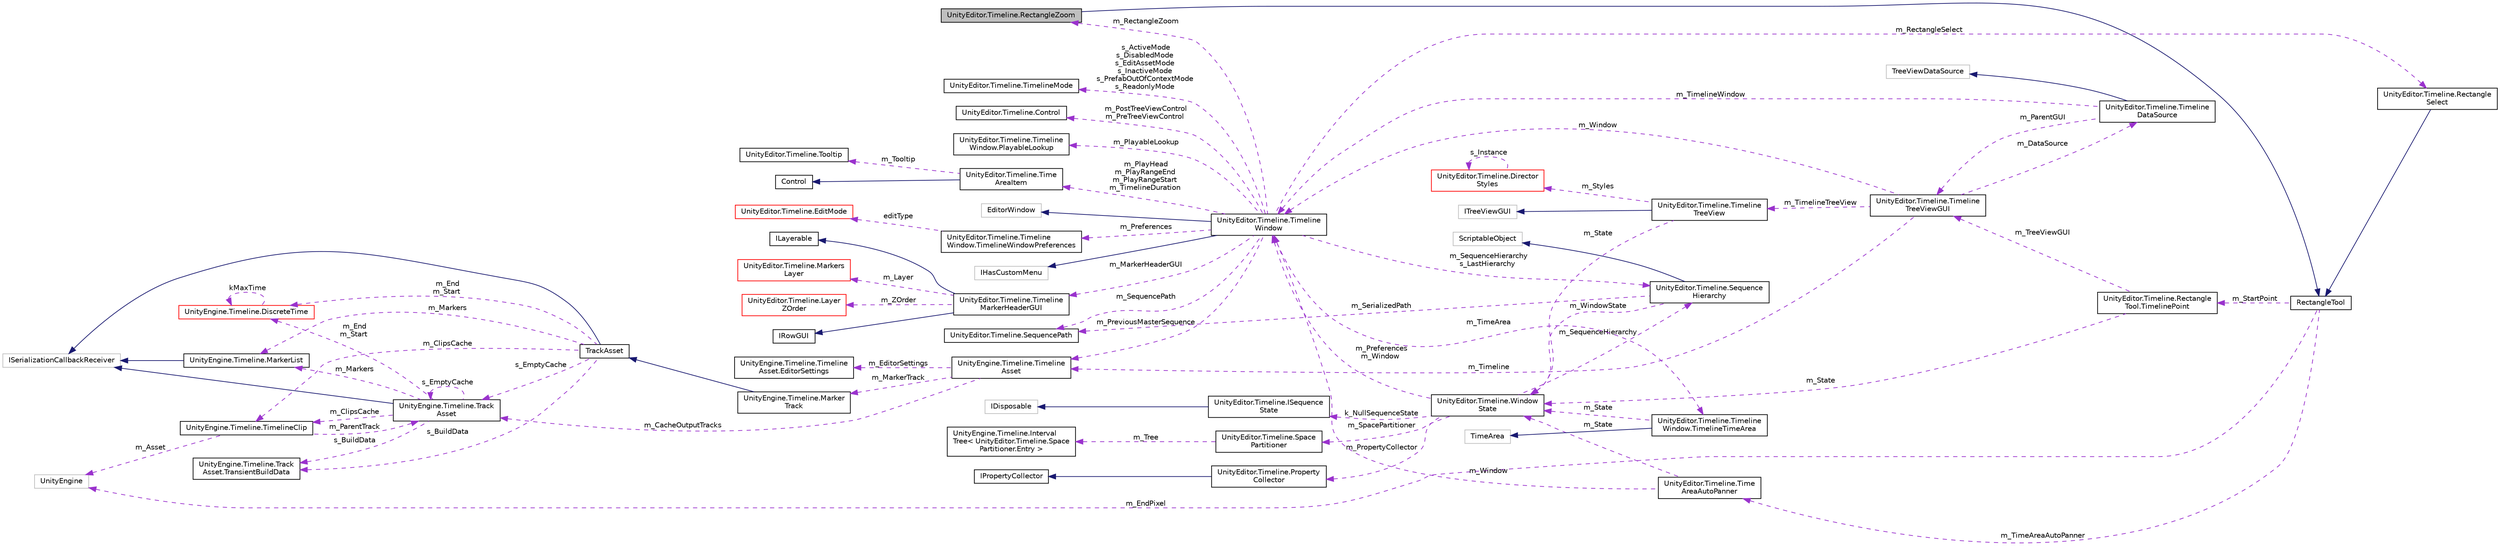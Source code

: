 digraph "UnityEditor.Timeline.RectangleZoom"
{
 // LATEX_PDF_SIZE
  edge [fontname="Helvetica",fontsize="10",labelfontname="Helvetica",labelfontsize="10"];
  node [fontname="Helvetica",fontsize="10",shape=record];
  rankdir="LR";
  Node1 [label="UnityEditor.Timeline.RectangleZoom",height=0.2,width=0.4,color="black", fillcolor="grey75", style="filled", fontcolor="black",tooltip=" "];
  Node2 -> Node1 [dir="back",color="midnightblue",fontsize="10",style="solid",fontname="Helvetica"];
  Node2 [label="RectangleTool",height=0.2,width=0.4,color="black", fillcolor="white", style="filled",URL="$class_unity_editor_1_1_timeline_1_1_rectangle_tool.html",tooltip=" "];
  Node3 -> Node2 [dir="back",color="darkorchid3",fontsize="10",style="dashed",label=" m_StartPoint" ,fontname="Helvetica"];
  Node3 [label="UnityEditor.Timeline.Rectangle\lTool.TimelinePoint",height=0.2,width=0.4,color="black", fillcolor="white", style="filled",URL="$struct_unity_editor_1_1_timeline_1_1_rectangle_tool_1_1_timeline_point.html",tooltip=" "];
  Node4 -> Node3 [dir="back",color="darkorchid3",fontsize="10",style="dashed",label=" m_TreeViewGUI" ,fontname="Helvetica"];
  Node4 [label="UnityEditor.Timeline.Timeline\lTreeViewGUI",height=0.2,width=0.4,color="black", fillcolor="white", style="filled",URL="$class_unity_editor_1_1_timeline_1_1_timeline_tree_view_g_u_i.html",tooltip=" "];
  Node5 -> Node4 [dir="back",color="darkorchid3",fontsize="10",style="dashed",label=" m_Timeline" ,fontname="Helvetica"];
  Node5 [label="UnityEngine.Timeline.Timeline\lAsset",height=0.2,width=0.4,color="black", fillcolor="white", style="filled",URL="$class_unity_engine_1_1_timeline_1_1_timeline_asset.html",tooltip="A PlayableAsset that represents a timeline."];
  Node6 -> Node5 [dir="back",color="darkorchid3",fontsize="10",style="dashed",label=" m_EditorSettings" ,fontname="Helvetica"];
  Node6 [label="UnityEngine.Timeline.Timeline\lAsset.EditorSettings",height=0.2,width=0.4,color="black", fillcolor="white", style="filled",URL="$class_unity_engine_1_1_timeline_1_1_timeline_asset_1_1_editor_settings.html",tooltip="Properties of the timeline that are used by the editor"];
  Node7 -> Node5 [dir="back",color="darkorchid3",fontsize="10",style="dashed",label=" m_CacheOutputTracks" ,fontname="Helvetica"];
  Node7 [label="UnityEngine.Timeline.Track\lAsset",height=0.2,width=0.4,color="black", fillcolor="white", style="filled",URL="$class_unity_engine_1_1_timeline_1_1_track_asset.html",tooltip="A PlayableAsset representing a track inside a timeline."];
  Node8 -> Node7 [dir="back",color="midnightblue",fontsize="10",style="solid",fontname="Helvetica"];
  Node8 [label="ISerializationCallbackReceiver",height=0.2,width=0.4,color="grey75", fillcolor="white", style="filled",tooltip=" "];
  Node9 -> Node7 [dir="back",color="darkorchid3",fontsize="10",style="dashed",label=" m_Markers" ,fontname="Helvetica"];
  Node9 [label="UnityEngine.Timeline.MarkerList",height=0.2,width=0.4,color="black", fillcolor="white", style="filled",URL="$struct_unity_engine_1_1_timeline_1_1_marker_list.html",tooltip=" "];
  Node8 -> Node9 [dir="back",color="midnightblue",fontsize="10",style="solid",fontname="Helvetica"];
  Node10 -> Node7 [dir="back",color="darkorchid3",fontsize="10",style="dashed",label=" m_End\nm_Start" ,fontname="Helvetica"];
  Node10 [label="UnityEngine.Timeline.DiscreteTime",height=0.2,width=0.4,color="red", fillcolor="white", style="filled",URL="$struct_unity_engine_1_1_timeline_1_1_discrete_time.html",tooltip=" "];
  Node10 -> Node10 [dir="back",color="darkorchid3",fontsize="10",style="dashed",label=" kMaxTime" ,fontname="Helvetica"];
  Node12 -> Node7 [dir="back",color="darkorchid3",fontsize="10",style="dashed",label=" m_ClipsCache" ,fontname="Helvetica"];
  Node12 [label="UnityEngine.Timeline.TimelineClip",height=0.2,width=0.4,color="black", fillcolor="white", style="filled",URL="$class_unity_engine_1_1_timeline_1_1_timeline_clip.html",tooltip="Represents a clip on the timeline."];
  Node13 -> Node12 [dir="back",color="darkorchid3",fontsize="10",style="dashed",label=" m_Asset" ,fontname="Helvetica"];
  Node13 [label="UnityEngine",height=0.2,width=0.4,color="grey75", fillcolor="white", style="filled",tooltip=" "];
  Node7 -> Node12 [dir="back",color="darkorchid3",fontsize="10",style="dashed",label=" m_ParentTrack" ,fontname="Helvetica"];
  Node7 -> Node7 [dir="back",color="darkorchid3",fontsize="10",style="dashed",label=" s_EmptyCache" ,fontname="Helvetica"];
  Node14 -> Node7 [dir="back",color="darkorchid3",fontsize="10",style="dashed",label=" s_BuildData" ,fontname="Helvetica"];
  Node14 [label="UnityEngine.Timeline.Track\lAsset.TransientBuildData",height=0.2,width=0.4,color="black", fillcolor="white", style="filled",URL="$struct_unity_engine_1_1_timeline_1_1_track_asset_1_1_transient_build_data.html",tooltip=" "];
  Node15 -> Node5 [dir="back",color="darkorchid3",fontsize="10",style="dashed",label=" m_MarkerTrack" ,fontname="Helvetica"];
  Node15 [label="UnityEngine.Timeline.Marker\lTrack",height=0.2,width=0.4,color="black", fillcolor="white", style="filled",URL="$class_unity_engine_1_1_timeline_1_1_marker_track.html",tooltip="Use this track to add Markers bound to a GameObject."];
  Node16 -> Node15 [dir="back",color="midnightblue",fontsize="10",style="solid",fontname="Helvetica"];
  Node16 [label="TrackAsset",height=0.2,width=0.4,color="black", fillcolor="white", style="filled",URL="$class_unity_engine_1_1_timeline_1_1_track_asset.html",tooltip="A PlayableAsset representing a track inside a timeline."];
  Node8 -> Node16 [dir="back",color="midnightblue",fontsize="10",style="solid",fontname="Helvetica"];
  Node9 -> Node16 [dir="back",color="darkorchid3",fontsize="10",style="dashed",label=" m_Markers" ,fontname="Helvetica"];
  Node10 -> Node16 [dir="back",color="darkorchid3",fontsize="10",style="dashed",label=" m_End\nm_Start" ,fontname="Helvetica"];
  Node12 -> Node16 [dir="back",color="darkorchid3",fontsize="10",style="dashed",label=" m_ClipsCache" ,fontname="Helvetica"];
  Node7 -> Node16 [dir="back",color="darkorchid3",fontsize="10",style="dashed",label=" s_EmptyCache" ,fontname="Helvetica"];
  Node14 -> Node16 [dir="back",color="darkorchid3",fontsize="10",style="dashed",label=" s_BuildData" ,fontname="Helvetica"];
  Node17 -> Node4 [dir="back",color="darkorchid3",fontsize="10",style="dashed",label=" m_TimelineTreeView" ,fontname="Helvetica"];
  Node17 [label="UnityEditor.Timeline.Timeline\lTreeView",height=0.2,width=0.4,color="black", fillcolor="white", style="filled",URL="$class_unity_editor_1_1_timeline_1_1_timeline_tree_view.html",tooltip=" "];
  Node18 -> Node17 [dir="back",color="midnightblue",fontsize="10",style="solid",fontname="Helvetica"];
  Node18 [label="ITreeViewGUI",height=0.2,width=0.4,color="grey75", fillcolor="white", style="filled",tooltip=" "];
  Node19 -> Node17 [dir="back",color="darkorchid3",fontsize="10",style="dashed",label=" m_Styles" ,fontname="Helvetica"];
  Node19 [label="UnityEditor.Timeline.Director\lStyles",height=0.2,width=0.4,color="red", fillcolor="white", style="filled",URL="$class_unity_editor_1_1_timeline_1_1_director_styles.html",tooltip=" "];
  Node19 -> Node19 [dir="back",color="darkorchid3",fontsize="10",style="dashed",label=" s_Instance" ,fontname="Helvetica"];
  Node22 -> Node17 [dir="back",color="darkorchid3",fontsize="10",style="dashed",label=" m_State" ,fontname="Helvetica"];
  Node22 [label="UnityEditor.Timeline.Window\lState",height=0.2,width=0.4,color="black", fillcolor="white", style="filled",URL="$class_unity_editor_1_1_timeline_1_1_window_state.html",tooltip=" "];
  Node23 -> Node22 [dir="back",color="darkorchid3",fontsize="10",style="dashed",label=" k_NullSequenceState" ,fontname="Helvetica"];
  Node23 [label="UnityEditor.Timeline.ISequence\lState",height=0.2,width=0.4,color="black", fillcolor="white", style="filled",URL="$interface_unity_editor_1_1_timeline_1_1_i_sequence_state.html",tooltip=" "];
  Node24 -> Node23 [dir="back",color="midnightblue",fontsize="10",style="solid",fontname="Helvetica"];
  Node24 [label="IDisposable",height=0.2,width=0.4,color="grey75", fillcolor="white", style="filled",tooltip=" "];
  Node25 -> Node22 [dir="back",color="darkorchid3",fontsize="10",style="dashed",label=" m_PropertyCollector" ,fontname="Helvetica"];
  Node25 [label="UnityEditor.Timeline.Property\lCollector",height=0.2,width=0.4,color="black", fillcolor="white", style="filled",URL="$class_unity_editor_1_1_timeline_1_1_property_collector.html",tooltip=" "];
  Node26 -> Node25 [dir="back",color="midnightblue",fontsize="10",style="solid",fontname="Helvetica"];
  Node26 [label="IPropertyCollector",height=0.2,width=0.4,color="black", fillcolor="white", style="filled",URL="$interface_unity_engine_1_1_timeline_1_1_i_property_collector.html",tooltip="Interface used to inform the Timeline Editor about potential property modifications that may occur wh..."];
  Node27 -> Node22 [dir="back",color="darkorchid3",fontsize="10",style="dashed",label=" m_SpacePartitioner" ,fontname="Helvetica"];
  Node27 [label="UnityEditor.Timeline.Space\lPartitioner",height=0.2,width=0.4,color="black", fillcolor="white", style="filled",URL="$class_unity_editor_1_1_timeline_1_1_space_partitioner.html",tooltip=" "];
  Node28 -> Node27 [dir="back",color="darkorchid3",fontsize="10",style="dashed",label=" m_Tree" ,fontname="Helvetica"];
  Node28 [label="UnityEngine.Timeline.Interval\lTree\< UnityEditor.Timeline.Space\lPartitioner.Entry \>",height=0.2,width=0.4,color="black", fillcolor="white", style="filled",URL="$class_unity_engine_1_1_timeline_1_1_interval_tree.html",tooltip=" "];
  Node29 -> Node22 [dir="back",color="darkorchid3",fontsize="10",style="dashed",label=" m_SequenceHierarchy" ,fontname="Helvetica"];
  Node29 [label="UnityEditor.Timeline.Sequence\lHierarchy",height=0.2,width=0.4,color="black", fillcolor="white", style="filled",URL="$class_unity_editor_1_1_timeline_1_1_sequence_hierarchy.html",tooltip=" "];
  Node21 -> Node29 [dir="back",color="midnightblue",fontsize="10",style="solid",fontname="Helvetica"];
  Node21 [label="ScriptableObject",height=0.2,width=0.4,color="grey75", fillcolor="white", style="filled",tooltip=" "];
  Node30 -> Node29 [dir="back",color="darkorchid3",fontsize="10",style="dashed",label=" m_SerializedPath" ,fontname="Helvetica"];
  Node30 [label="UnityEditor.Timeline.SequencePath",height=0.2,width=0.4,color="black", fillcolor="white", style="filled",URL="$class_unity_editor_1_1_timeline_1_1_sequence_path.html",tooltip=" "];
  Node22 -> Node29 [dir="back",color="darkorchid3",fontsize="10",style="dashed",label=" m_WindowState" ,fontname="Helvetica"];
  Node31 -> Node22 [dir="back",color="darkorchid3",fontsize="10",style="dashed",label=" m_Preferences\nm_Window" ,fontname="Helvetica"];
  Node31 [label="UnityEditor.Timeline.Timeline\lWindow",height=0.2,width=0.4,color="black", fillcolor="white", style="filled",URL="$class_unity_editor_1_1_timeline_1_1_timeline_window.html",tooltip=" "];
  Node32 -> Node31 [dir="back",color="midnightblue",fontsize="10",style="solid",fontname="Helvetica"];
  Node32 [label="EditorWindow",height=0.2,width=0.4,color="grey75", fillcolor="white", style="filled",tooltip=" "];
  Node33 -> Node31 [dir="back",color="midnightblue",fontsize="10",style="solid",fontname="Helvetica"];
  Node33 [label="IHasCustomMenu",height=0.2,width=0.4,color="grey75", fillcolor="white", style="filled",tooltip=" "];
  Node34 -> Node31 [dir="back",color="darkorchid3",fontsize="10",style="dashed",label=" m_MarkerHeaderGUI" ,fontname="Helvetica"];
  Node34 [label="UnityEditor.Timeline.Timeline\lMarkerHeaderGUI",height=0.2,width=0.4,color="black", fillcolor="white", style="filled",URL="$class_unity_editor_1_1_timeline_1_1_timeline_marker_header_g_u_i.html",tooltip=" "];
  Node35 -> Node34 [dir="back",color="midnightblue",fontsize="10",style="solid",fontname="Helvetica"];
  Node35 [label="IRowGUI",height=0.2,width=0.4,color="black", fillcolor="white", style="filled",URL="$interface_unity_editor_1_1_timeline_1_1_i_row_g_u_i.html",tooltip=" "];
  Node36 -> Node34 [dir="back",color="midnightblue",fontsize="10",style="solid",fontname="Helvetica"];
  Node36 [label="ILayerable",height=0.2,width=0.4,color="black", fillcolor="white", style="filled",URL="$interface_unity_editor_1_1_timeline_1_1_i_layerable.html",tooltip=" "];
  Node37 -> Node34 [dir="back",color="darkorchid3",fontsize="10",style="dashed",label=" m_Layer" ,fontname="Helvetica"];
  Node37 [label="UnityEditor.Timeline.Markers\lLayer",height=0.2,width=0.4,color="red", fillcolor="white", style="filled",URL="$class_unity_editor_1_1_timeline_1_1_markers_layer.html",tooltip=" "];
  Node40 -> Node34 [dir="back",color="darkorchid3",fontsize="10",style="dashed",label=" m_ZOrder" ,fontname="Helvetica"];
  Node40 [label="UnityEditor.Timeline.Layer\lZOrder",height=0.2,width=0.4,color="red", fillcolor="white", style="filled",URL="$struct_unity_editor_1_1_timeline_1_1_layer_z_order.html",tooltip=" "];
  Node42 -> Node31 [dir="back",color="darkorchid3",fontsize="10",style="dashed",label=" m_PlayHead\nm_PlayRangeEnd\nm_PlayRangeStart\nm_TimelineDuration" ,fontname="Helvetica"];
  Node42 [label="UnityEditor.Timeline.Time\lAreaItem",height=0.2,width=0.4,color="black", fillcolor="white", style="filled",URL="$class_unity_editor_1_1_timeline_1_1_time_area_item.html",tooltip=" "];
  Node43 -> Node42 [dir="back",color="midnightblue",fontsize="10",style="solid",fontname="Helvetica"];
  Node43 [label="Control",height=0.2,width=0.4,color="black", fillcolor="white", style="filled",URL="$class_unity_editor_1_1_timeline_1_1_control.html",tooltip=" "];
  Node44 -> Node42 [dir="back",color="darkorchid3",fontsize="10",style="dashed",label=" m_Tooltip" ,fontname="Helvetica"];
  Node44 [label="UnityEditor.Timeline.Tooltip",height=0.2,width=0.4,color="black", fillcolor="white", style="filled",URL="$class_unity_editor_1_1_timeline_1_1_tooltip.html",tooltip=" "];
  Node5 -> Node31 [dir="back",color="darkorchid3",fontsize="10",style="dashed",label=" m_PreviousMasterSequence" ,fontname="Helvetica"];
  Node45 -> Node31 [dir="back",color="darkorchid3",fontsize="10",style="dashed",label=" m_RectangleSelect" ,fontname="Helvetica"];
  Node45 [label="UnityEditor.Timeline.Rectangle\lSelect",height=0.2,width=0.4,color="black", fillcolor="white", style="filled",URL="$class_unity_editor_1_1_timeline_1_1_rectangle_select.html",tooltip=" "];
  Node2 -> Node45 [dir="back",color="midnightblue",fontsize="10",style="solid",fontname="Helvetica"];
  Node30 -> Node31 [dir="back",color="darkorchid3",fontsize="10",style="dashed",label=" m_SequencePath" ,fontname="Helvetica"];
  Node29 -> Node31 [dir="back",color="darkorchid3",fontsize="10",style="dashed",label=" m_SequenceHierarchy\ns_LastHierarchy" ,fontname="Helvetica"];
  Node46 -> Node31 [dir="back",color="darkorchid3",fontsize="10",style="dashed",label=" s_ActiveMode\ns_DisabledMode\ns_EditAssetMode\ns_InactiveMode\ns_PrefabOutOfContextMode\ns_ReadonlyMode" ,fontname="Helvetica"];
  Node46 [label="UnityEditor.Timeline.TimelineMode",height=0.2,width=0.4,color="black", fillcolor="white", style="filled",URL="$class_unity_editor_1_1_timeline_1_1_timeline_mode.html",tooltip=" "];
  Node1 -> Node31 [dir="back",color="darkorchid3",fontsize="10",style="dashed",label=" m_RectangleZoom" ,fontname="Helvetica"];
  Node47 -> Node31 [dir="back",color="darkorchid3",fontsize="10",style="dashed",label=" m_PostTreeViewControl\nm_PreTreeViewControl" ,fontname="Helvetica"];
  Node47 [label="UnityEditor.Timeline.Control",height=0.2,width=0.4,color="black", fillcolor="white", style="filled",URL="$class_unity_editor_1_1_timeline_1_1_control.html",tooltip=" "];
  Node48 -> Node31 [dir="back",color="darkorchid3",fontsize="10",style="dashed",label=" m_TimeArea" ,fontname="Helvetica"];
  Node48 [label="UnityEditor.Timeline.Timeline\lWindow.TimelineTimeArea",height=0.2,width=0.4,color="black", fillcolor="white", style="filled",URL="$class_unity_editor_1_1_timeline_1_1_timeline_window_1_1_timeline_time_area.html",tooltip=" "];
  Node49 -> Node48 [dir="back",color="midnightblue",fontsize="10",style="solid",fontname="Helvetica"];
  Node49 [label="TimeArea",height=0.2,width=0.4,color="grey75", fillcolor="white", style="filled",tooltip=" "];
  Node22 -> Node48 [dir="back",color="darkorchid3",fontsize="10",style="dashed",label=" m_State" ,fontname="Helvetica"];
  Node50 -> Node31 [dir="back",color="darkorchid3",fontsize="10",style="dashed",label=" m_PlayableLookup" ,fontname="Helvetica"];
  Node50 [label="UnityEditor.Timeline.Timeline\lWindow.PlayableLookup",height=0.2,width=0.4,color="black", fillcolor="white", style="filled",URL="$class_unity_editor_1_1_timeline_1_1_timeline_window_1_1_playable_lookup.html",tooltip=" "];
  Node51 -> Node31 [dir="back",color="darkorchid3",fontsize="10",style="dashed",label=" m_Preferences" ,fontname="Helvetica"];
  Node51 [label="UnityEditor.Timeline.Timeline\lWindow.TimelineWindowPreferences",height=0.2,width=0.4,color="black", fillcolor="white", style="filled",URL="$class_unity_editor_1_1_timeline_1_1_timeline_window_1_1_timeline_window_preferences.html",tooltip=" "];
  Node52 -> Node51 [dir="back",color="darkorchid3",fontsize="10",style="dashed",label=" editType" ,fontname="Helvetica"];
  Node52 [label="UnityEditor.Timeline.EditMode",height=0.2,width=0.4,color="red", fillcolor="white", style="filled",URL="$class_unity_editor_1_1_timeline_1_1_edit_mode.html",tooltip=" "];
  Node31 -> Node4 [dir="back",color="darkorchid3",fontsize="10",style="dashed",label=" m_Window" ,fontname="Helvetica"];
  Node67 -> Node4 [dir="back",color="darkorchid3",fontsize="10",style="dashed",label=" m_DataSource" ,fontname="Helvetica"];
  Node67 [label="UnityEditor.Timeline.Timeline\lDataSource",height=0.2,width=0.4,color="black", fillcolor="white", style="filled",URL="$class_unity_editor_1_1_timeline_1_1_timeline_data_source.html",tooltip=" "];
  Node68 -> Node67 [dir="back",color="midnightblue",fontsize="10",style="solid",fontname="Helvetica"];
  Node68 [label="TreeViewDataSource",height=0.2,width=0.4,color="grey75", fillcolor="white", style="filled",tooltip=" "];
  Node4 -> Node67 [dir="back",color="darkorchid3",fontsize="10",style="dashed",label=" m_ParentGUI" ,fontname="Helvetica"];
  Node31 -> Node67 [dir="back",color="darkorchid3",fontsize="10",style="dashed",label=" m_TimelineWindow" ,fontname="Helvetica"];
  Node22 -> Node3 [dir="back",color="darkorchid3",fontsize="10",style="dashed",label=" m_State" ,fontname="Helvetica"];
  Node13 -> Node2 [dir="back",color="darkorchid3",fontsize="10",style="dashed",label=" m_EndPixel" ,fontname="Helvetica"];
  Node69 -> Node2 [dir="back",color="darkorchid3",fontsize="10",style="dashed",label=" m_TimeAreaAutoPanner" ,fontname="Helvetica"];
  Node69 [label="UnityEditor.Timeline.Time\lAreaAutoPanner",height=0.2,width=0.4,color="black", fillcolor="white", style="filled",URL="$class_unity_editor_1_1_timeline_1_1_time_area_auto_panner.html",tooltip=" "];
  Node22 -> Node69 [dir="back",color="darkorchid3",fontsize="10",style="dashed",label=" m_State" ,fontname="Helvetica"];
  Node31 -> Node69 [dir="back",color="darkorchid3",fontsize="10",style="dashed",label=" m_Window" ,fontname="Helvetica"];
}
